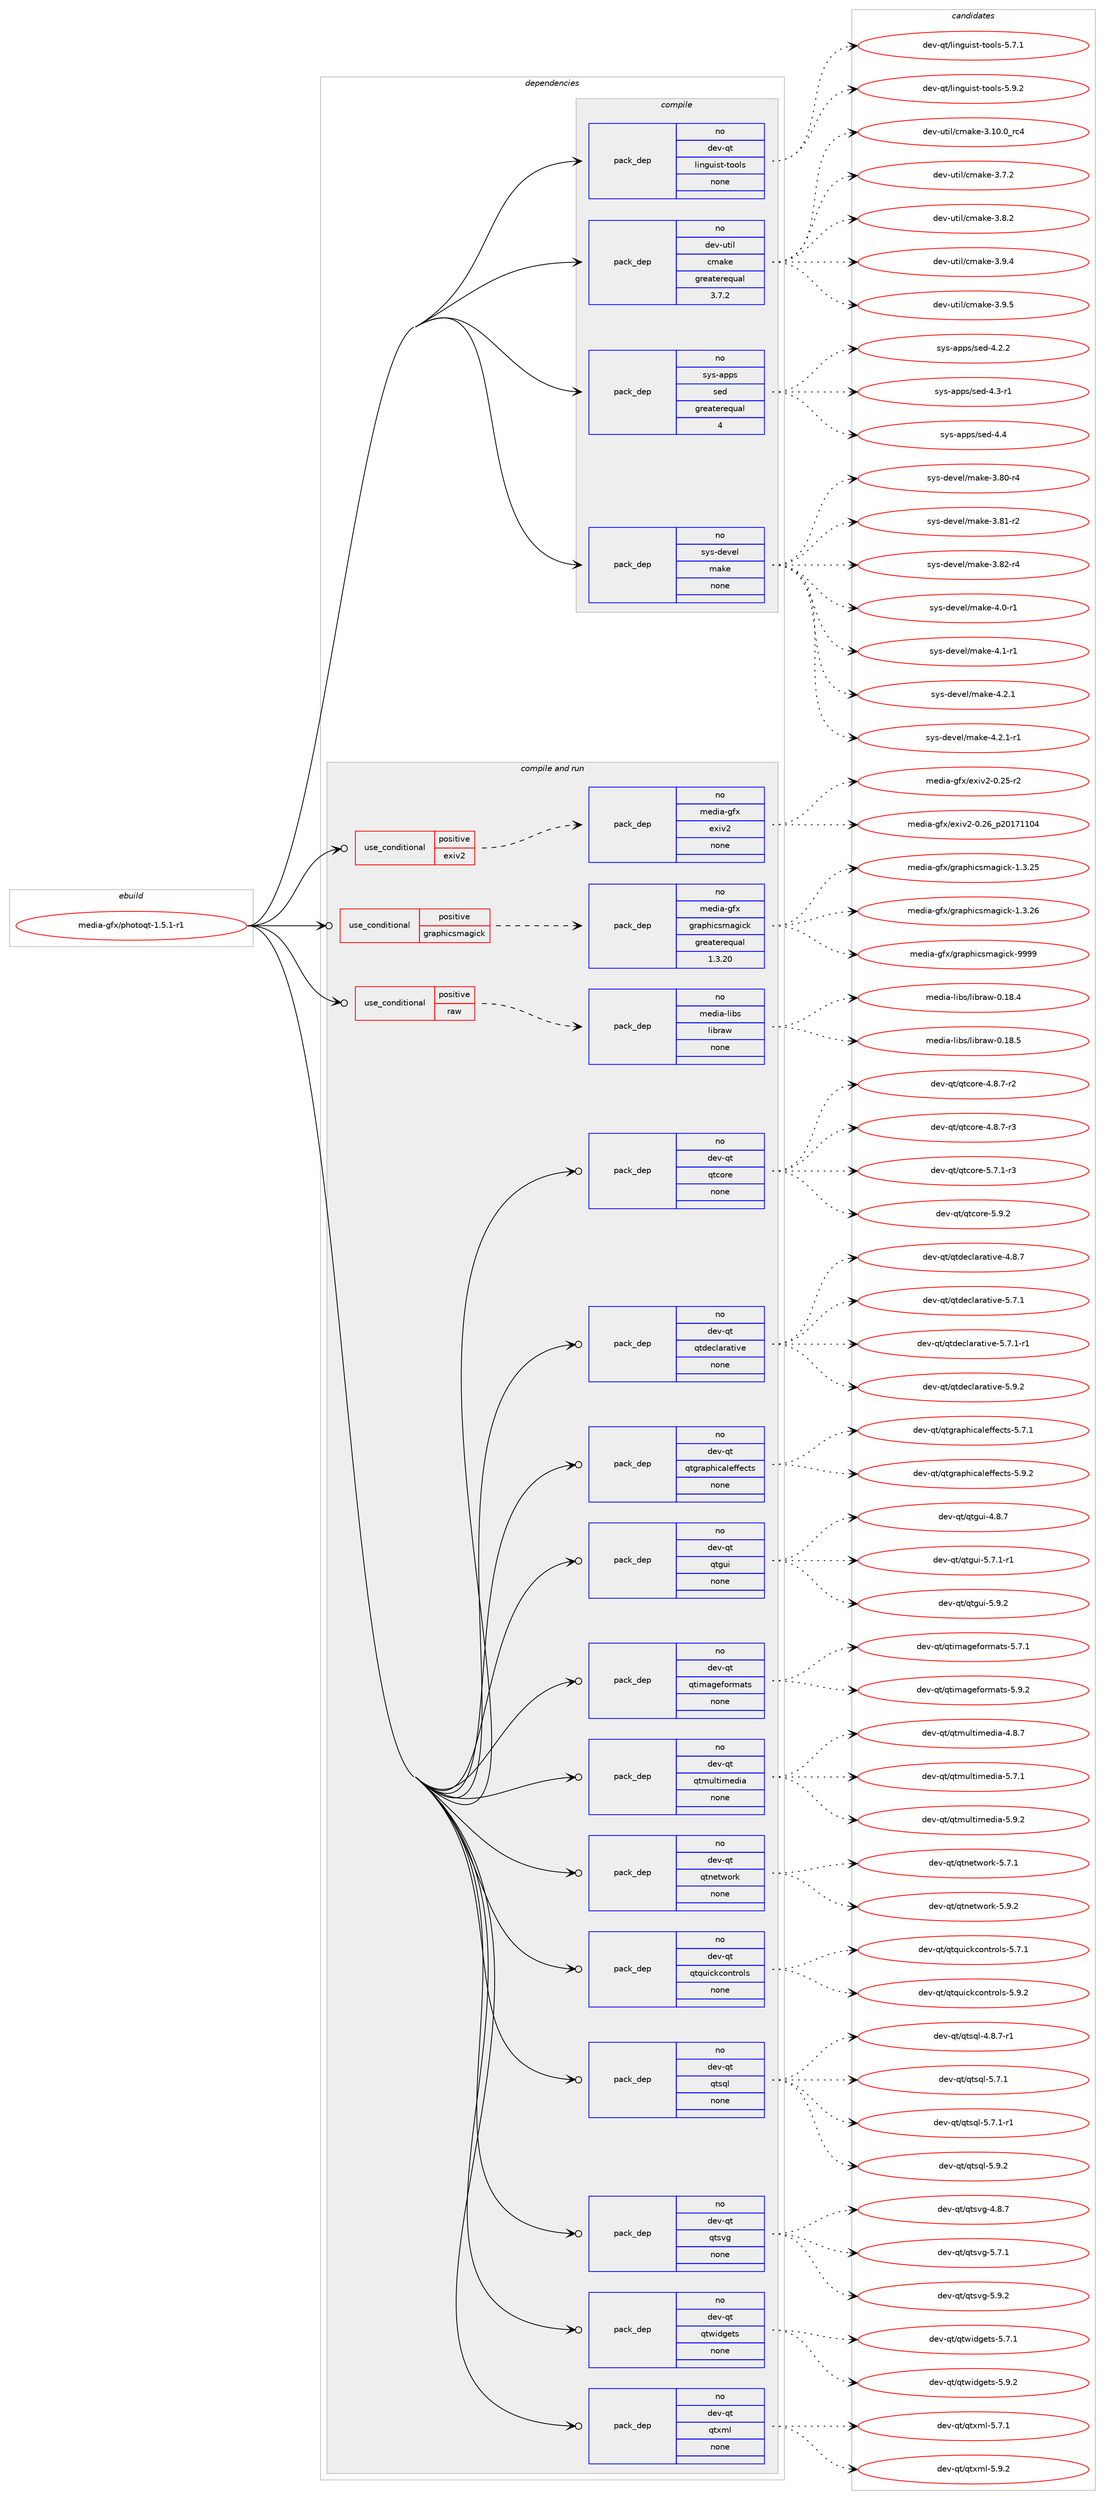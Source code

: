digraph prolog {

# *************
# Graph options
# *************

newrank=true;
concentrate=true;
compound=true;
graph [rankdir=LR,fontname=Helvetica,fontsize=10,ranksep=1.5];#, ranksep=2.5, nodesep=0.2];
edge  [arrowhead=vee];
node  [fontname=Helvetica,fontsize=10];

# **********
# The ebuild
# **********

subgraph cluster_leftcol {
color=gray;
rank=same;
label=<<i>ebuild</i>>;
id [label="media-gfx/photoqt-1.5.1-r1", color=red, width=4, href="../media-gfx/photoqt-1.5.1-r1.svg"];
}

# ****************
# The dependencies
# ****************

subgraph cluster_midcol {
color=gray;
label=<<i>dependencies</i>>;
subgraph cluster_compile {
fillcolor="#eeeeee";
style=filled;
label=<<i>compile</i>>;
subgraph pack263426 {
dependency357245 [label=<<TABLE BORDER="0" CELLBORDER="1" CELLSPACING="0" CELLPADDING="4" WIDTH="220"><TR><TD ROWSPAN="6" CELLPADDING="30">pack_dep</TD></TR><TR><TD WIDTH="110">no</TD></TR><TR><TD>dev-qt</TD></TR><TR><TD>linguist-tools</TD></TR><TR><TD>none</TD></TR><TR><TD></TD></TR></TABLE>>, shape=none, color=blue];
}
id:e -> dependency357245:w [weight=20,style="solid",arrowhead="vee"];
subgraph pack263427 {
dependency357246 [label=<<TABLE BORDER="0" CELLBORDER="1" CELLSPACING="0" CELLPADDING="4" WIDTH="220"><TR><TD ROWSPAN="6" CELLPADDING="30">pack_dep</TD></TR><TR><TD WIDTH="110">no</TD></TR><TR><TD>dev-util</TD></TR><TR><TD>cmake</TD></TR><TR><TD>greaterequal</TD></TR><TR><TD>3.7.2</TD></TR></TABLE>>, shape=none, color=blue];
}
id:e -> dependency357246:w [weight=20,style="solid",arrowhead="vee"];
subgraph pack263428 {
dependency357247 [label=<<TABLE BORDER="0" CELLBORDER="1" CELLSPACING="0" CELLPADDING="4" WIDTH="220"><TR><TD ROWSPAN="6" CELLPADDING="30">pack_dep</TD></TR><TR><TD WIDTH="110">no</TD></TR><TR><TD>sys-apps</TD></TR><TR><TD>sed</TD></TR><TR><TD>greaterequal</TD></TR><TR><TD>4</TD></TR></TABLE>>, shape=none, color=blue];
}
id:e -> dependency357247:w [weight=20,style="solid",arrowhead="vee"];
subgraph pack263429 {
dependency357248 [label=<<TABLE BORDER="0" CELLBORDER="1" CELLSPACING="0" CELLPADDING="4" WIDTH="220"><TR><TD ROWSPAN="6" CELLPADDING="30">pack_dep</TD></TR><TR><TD WIDTH="110">no</TD></TR><TR><TD>sys-devel</TD></TR><TR><TD>make</TD></TR><TR><TD>none</TD></TR><TR><TD></TD></TR></TABLE>>, shape=none, color=blue];
}
id:e -> dependency357248:w [weight=20,style="solid",arrowhead="vee"];
}
subgraph cluster_compileandrun {
fillcolor="#eeeeee";
style=filled;
label=<<i>compile and run</i>>;
subgraph cond88379 {
dependency357249 [label=<<TABLE BORDER="0" CELLBORDER="1" CELLSPACING="0" CELLPADDING="4"><TR><TD ROWSPAN="3" CELLPADDING="10">use_conditional</TD></TR><TR><TD>positive</TD></TR><TR><TD>exiv2</TD></TR></TABLE>>, shape=none, color=red];
subgraph pack263430 {
dependency357250 [label=<<TABLE BORDER="0" CELLBORDER="1" CELLSPACING="0" CELLPADDING="4" WIDTH="220"><TR><TD ROWSPAN="6" CELLPADDING="30">pack_dep</TD></TR><TR><TD WIDTH="110">no</TD></TR><TR><TD>media-gfx</TD></TR><TR><TD>exiv2</TD></TR><TR><TD>none</TD></TR><TR><TD></TD></TR></TABLE>>, shape=none, color=blue];
}
dependency357249:e -> dependency357250:w [weight=20,style="dashed",arrowhead="vee"];
}
id:e -> dependency357249:w [weight=20,style="solid",arrowhead="odotvee"];
subgraph cond88380 {
dependency357251 [label=<<TABLE BORDER="0" CELLBORDER="1" CELLSPACING="0" CELLPADDING="4"><TR><TD ROWSPAN="3" CELLPADDING="10">use_conditional</TD></TR><TR><TD>positive</TD></TR><TR><TD>graphicsmagick</TD></TR></TABLE>>, shape=none, color=red];
subgraph pack263431 {
dependency357252 [label=<<TABLE BORDER="0" CELLBORDER="1" CELLSPACING="0" CELLPADDING="4" WIDTH="220"><TR><TD ROWSPAN="6" CELLPADDING="30">pack_dep</TD></TR><TR><TD WIDTH="110">no</TD></TR><TR><TD>media-gfx</TD></TR><TR><TD>graphicsmagick</TD></TR><TR><TD>greaterequal</TD></TR><TR><TD>1.3.20</TD></TR></TABLE>>, shape=none, color=blue];
}
dependency357251:e -> dependency357252:w [weight=20,style="dashed",arrowhead="vee"];
}
id:e -> dependency357251:w [weight=20,style="solid",arrowhead="odotvee"];
subgraph cond88381 {
dependency357253 [label=<<TABLE BORDER="0" CELLBORDER="1" CELLSPACING="0" CELLPADDING="4"><TR><TD ROWSPAN="3" CELLPADDING="10">use_conditional</TD></TR><TR><TD>positive</TD></TR><TR><TD>raw</TD></TR></TABLE>>, shape=none, color=red];
subgraph pack263432 {
dependency357254 [label=<<TABLE BORDER="0" CELLBORDER="1" CELLSPACING="0" CELLPADDING="4" WIDTH="220"><TR><TD ROWSPAN="6" CELLPADDING="30">pack_dep</TD></TR><TR><TD WIDTH="110">no</TD></TR><TR><TD>media-libs</TD></TR><TR><TD>libraw</TD></TR><TR><TD>none</TD></TR><TR><TD></TD></TR></TABLE>>, shape=none, color=blue];
}
dependency357253:e -> dependency357254:w [weight=20,style="dashed",arrowhead="vee"];
}
id:e -> dependency357253:w [weight=20,style="solid",arrowhead="odotvee"];
subgraph pack263433 {
dependency357255 [label=<<TABLE BORDER="0" CELLBORDER="1" CELLSPACING="0" CELLPADDING="4" WIDTH="220"><TR><TD ROWSPAN="6" CELLPADDING="30">pack_dep</TD></TR><TR><TD WIDTH="110">no</TD></TR><TR><TD>dev-qt</TD></TR><TR><TD>qtcore</TD></TR><TR><TD>none</TD></TR><TR><TD></TD></TR></TABLE>>, shape=none, color=blue];
}
id:e -> dependency357255:w [weight=20,style="solid",arrowhead="odotvee"];
subgraph pack263434 {
dependency357256 [label=<<TABLE BORDER="0" CELLBORDER="1" CELLSPACING="0" CELLPADDING="4" WIDTH="220"><TR><TD ROWSPAN="6" CELLPADDING="30">pack_dep</TD></TR><TR><TD WIDTH="110">no</TD></TR><TR><TD>dev-qt</TD></TR><TR><TD>qtdeclarative</TD></TR><TR><TD>none</TD></TR><TR><TD></TD></TR></TABLE>>, shape=none, color=blue];
}
id:e -> dependency357256:w [weight=20,style="solid",arrowhead="odotvee"];
subgraph pack263435 {
dependency357257 [label=<<TABLE BORDER="0" CELLBORDER="1" CELLSPACING="0" CELLPADDING="4" WIDTH="220"><TR><TD ROWSPAN="6" CELLPADDING="30">pack_dep</TD></TR><TR><TD WIDTH="110">no</TD></TR><TR><TD>dev-qt</TD></TR><TR><TD>qtgraphicaleffects</TD></TR><TR><TD>none</TD></TR><TR><TD></TD></TR></TABLE>>, shape=none, color=blue];
}
id:e -> dependency357257:w [weight=20,style="solid",arrowhead="odotvee"];
subgraph pack263436 {
dependency357258 [label=<<TABLE BORDER="0" CELLBORDER="1" CELLSPACING="0" CELLPADDING="4" WIDTH="220"><TR><TD ROWSPAN="6" CELLPADDING="30">pack_dep</TD></TR><TR><TD WIDTH="110">no</TD></TR><TR><TD>dev-qt</TD></TR><TR><TD>qtgui</TD></TR><TR><TD>none</TD></TR><TR><TD></TD></TR></TABLE>>, shape=none, color=blue];
}
id:e -> dependency357258:w [weight=20,style="solid",arrowhead="odotvee"];
subgraph pack263437 {
dependency357259 [label=<<TABLE BORDER="0" CELLBORDER="1" CELLSPACING="0" CELLPADDING="4" WIDTH="220"><TR><TD ROWSPAN="6" CELLPADDING="30">pack_dep</TD></TR><TR><TD WIDTH="110">no</TD></TR><TR><TD>dev-qt</TD></TR><TR><TD>qtimageformats</TD></TR><TR><TD>none</TD></TR><TR><TD></TD></TR></TABLE>>, shape=none, color=blue];
}
id:e -> dependency357259:w [weight=20,style="solid",arrowhead="odotvee"];
subgraph pack263438 {
dependency357260 [label=<<TABLE BORDER="0" CELLBORDER="1" CELLSPACING="0" CELLPADDING="4" WIDTH="220"><TR><TD ROWSPAN="6" CELLPADDING="30">pack_dep</TD></TR><TR><TD WIDTH="110">no</TD></TR><TR><TD>dev-qt</TD></TR><TR><TD>qtmultimedia</TD></TR><TR><TD>none</TD></TR><TR><TD></TD></TR></TABLE>>, shape=none, color=blue];
}
id:e -> dependency357260:w [weight=20,style="solid",arrowhead="odotvee"];
subgraph pack263439 {
dependency357261 [label=<<TABLE BORDER="0" CELLBORDER="1" CELLSPACING="0" CELLPADDING="4" WIDTH="220"><TR><TD ROWSPAN="6" CELLPADDING="30">pack_dep</TD></TR><TR><TD WIDTH="110">no</TD></TR><TR><TD>dev-qt</TD></TR><TR><TD>qtnetwork</TD></TR><TR><TD>none</TD></TR><TR><TD></TD></TR></TABLE>>, shape=none, color=blue];
}
id:e -> dependency357261:w [weight=20,style="solid",arrowhead="odotvee"];
subgraph pack263440 {
dependency357262 [label=<<TABLE BORDER="0" CELLBORDER="1" CELLSPACING="0" CELLPADDING="4" WIDTH="220"><TR><TD ROWSPAN="6" CELLPADDING="30">pack_dep</TD></TR><TR><TD WIDTH="110">no</TD></TR><TR><TD>dev-qt</TD></TR><TR><TD>qtquickcontrols</TD></TR><TR><TD>none</TD></TR><TR><TD></TD></TR></TABLE>>, shape=none, color=blue];
}
id:e -> dependency357262:w [weight=20,style="solid",arrowhead="odotvee"];
subgraph pack263441 {
dependency357263 [label=<<TABLE BORDER="0" CELLBORDER="1" CELLSPACING="0" CELLPADDING="4" WIDTH="220"><TR><TD ROWSPAN="6" CELLPADDING="30">pack_dep</TD></TR><TR><TD WIDTH="110">no</TD></TR><TR><TD>dev-qt</TD></TR><TR><TD>qtsql</TD></TR><TR><TD>none</TD></TR><TR><TD></TD></TR></TABLE>>, shape=none, color=blue];
}
id:e -> dependency357263:w [weight=20,style="solid",arrowhead="odotvee"];
subgraph pack263442 {
dependency357264 [label=<<TABLE BORDER="0" CELLBORDER="1" CELLSPACING="0" CELLPADDING="4" WIDTH="220"><TR><TD ROWSPAN="6" CELLPADDING="30">pack_dep</TD></TR><TR><TD WIDTH="110">no</TD></TR><TR><TD>dev-qt</TD></TR><TR><TD>qtsvg</TD></TR><TR><TD>none</TD></TR><TR><TD></TD></TR></TABLE>>, shape=none, color=blue];
}
id:e -> dependency357264:w [weight=20,style="solid",arrowhead="odotvee"];
subgraph pack263443 {
dependency357265 [label=<<TABLE BORDER="0" CELLBORDER="1" CELLSPACING="0" CELLPADDING="4" WIDTH="220"><TR><TD ROWSPAN="6" CELLPADDING="30">pack_dep</TD></TR><TR><TD WIDTH="110">no</TD></TR><TR><TD>dev-qt</TD></TR><TR><TD>qtwidgets</TD></TR><TR><TD>none</TD></TR><TR><TD></TD></TR></TABLE>>, shape=none, color=blue];
}
id:e -> dependency357265:w [weight=20,style="solid",arrowhead="odotvee"];
subgraph pack263444 {
dependency357266 [label=<<TABLE BORDER="0" CELLBORDER="1" CELLSPACING="0" CELLPADDING="4" WIDTH="220"><TR><TD ROWSPAN="6" CELLPADDING="30">pack_dep</TD></TR><TR><TD WIDTH="110">no</TD></TR><TR><TD>dev-qt</TD></TR><TR><TD>qtxml</TD></TR><TR><TD>none</TD></TR><TR><TD></TD></TR></TABLE>>, shape=none, color=blue];
}
id:e -> dependency357266:w [weight=20,style="solid",arrowhead="odotvee"];
}
subgraph cluster_run {
fillcolor="#eeeeee";
style=filled;
label=<<i>run</i>>;
}
}

# **************
# The candidates
# **************

subgraph cluster_choices {
rank=same;
color=gray;
label=<<i>candidates</i>>;

subgraph choice263426 {
color=black;
nodesep=1;
choice100101118451131164710810511010311710511511645116111111108115455346554649 [label="dev-qt/linguist-tools-5.7.1", color=red, width=4,href="../dev-qt/linguist-tools-5.7.1.svg"];
choice100101118451131164710810511010311710511511645116111111108115455346574650 [label="dev-qt/linguist-tools-5.9.2", color=red, width=4,href="../dev-qt/linguist-tools-5.9.2.svg"];
dependency357245:e -> choice100101118451131164710810511010311710511511645116111111108115455346554649:w [style=dotted,weight="100"];
dependency357245:e -> choice100101118451131164710810511010311710511511645116111111108115455346574650:w [style=dotted,weight="100"];
}
subgraph choice263427 {
color=black;
nodesep=1;
choice1001011184511711610510847991099710710145514649484648951149952 [label="dev-util/cmake-3.10.0_rc4", color=red, width=4,href="../dev-util/cmake-3.10.0_rc4.svg"];
choice10010111845117116105108479910997107101455146554650 [label="dev-util/cmake-3.7.2", color=red, width=4,href="../dev-util/cmake-3.7.2.svg"];
choice10010111845117116105108479910997107101455146564650 [label="dev-util/cmake-3.8.2", color=red, width=4,href="../dev-util/cmake-3.8.2.svg"];
choice10010111845117116105108479910997107101455146574652 [label="dev-util/cmake-3.9.4", color=red, width=4,href="../dev-util/cmake-3.9.4.svg"];
choice10010111845117116105108479910997107101455146574653 [label="dev-util/cmake-3.9.5", color=red, width=4,href="../dev-util/cmake-3.9.5.svg"];
dependency357246:e -> choice1001011184511711610510847991099710710145514649484648951149952:w [style=dotted,weight="100"];
dependency357246:e -> choice10010111845117116105108479910997107101455146554650:w [style=dotted,weight="100"];
dependency357246:e -> choice10010111845117116105108479910997107101455146564650:w [style=dotted,weight="100"];
dependency357246:e -> choice10010111845117116105108479910997107101455146574652:w [style=dotted,weight="100"];
dependency357246:e -> choice10010111845117116105108479910997107101455146574653:w [style=dotted,weight="100"];
}
subgraph choice263428 {
color=black;
nodesep=1;
choice115121115459711211211547115101100455246504650 [label="sys-apps/sed-4.2.2", color=red, width=4,href="../sys-apps/sed-4.2.2.svg"];
choice115121115459711211211547115101100455246514511449 [label="sys-apps/sed-4.3-r1", color=red, width=4,href="../sys-apps/sed-4.3-r1.svg"];
choice11512111545971121121154711510110045524652 [label="sys-apps/sed-4.4", color=red, width=4,href="../sys-apps/sed-4.4.svg"];
dependency357247:e -> choice115121115459711211211547115101100455246504650:w [style=dotted,weight="100"];
dependency357247:e -> choice115121115459711211211547115101100455246514511449:w [style=dotted,weight="100"];
dependency357247:e -> choice11512111545971121121154711510110045524652:w [style=dotted,weight="100"];
}
subgraph choice263429 {
color=black;
nodesep=1;
choice11512111545100101118101108471099710710145514656484511452 [label="sys-devel/make-3.80-r4", color=red, width=4,href="../sys-devel/make-3.80-r4.svg"];
choice11512111545100101118101108471099710710145514656494511450 [label="sys-devel/make-3.81-r2", color=red, width=4,href="../sys-devel/make-3.81-r2.svg"];
choice11512111545100101118101108471099710710145514656504511452 [label="sys-devel/make-3.82-r4", color=red, width=4,href="../sys-devel/make-3.82-r4.svg"];
choice115121115451001011181011084710997107101455246484511449 [label="sys-devel/make-4.0-r1", color=red, width=4,href="../sys-devel/make-4.0-r1.svg"];
choice115121115451001011181011084710997107101455246494511449 [label="sys-devel/make-4.1-r1", color=red, width=4,href="../sys-devel/make-4.1-r1.svg"];
choice115121115451001011181011084710997107101455246504649 [label="sys-devel/make-4.2.1", color=red, width=4,href="../sys-devel/make-4.2.1.svg"];
choice1151211154510010111810110847109971071014552465046494511449 [label="sys-devel/make-4.2.1-r1", color=red, width=4,href="../sys-devel/make-4.2.1-r1.svg"];
dependency357248:e -> choice11512111545100101118101108471099710710145514656484511452:w [style=dotted,weight="100"];
dependency357248:e -> choice11512111545100101118101108471099710710145514656494511450:w [style=dotted,weight="100"];
dependency357248:e -> choice11512111545100101118101108471099710710145514656504511452:w [style=dotted,weight="100"];
dependency357248:e -> choice115121115451001011181011084710997107101455246484511449:w [style=dotted,weight="100"];
dependency357248:e -> choice115121115451001011181011084710997107101455246494511449:w [style=dotted,weight="100"];
dependency357248:e -> choice115121115451001011181011084710997107101455246504649:w [style=dotted,weight="100"];
dependency357248:e -> choice1151211154510010111810110847109971071014552465046494511449:w [style=dotted,weight="100"];
}
subgraph choice263430 {
color=black;
nodesep=1;
choice1091011001059745103102120471011201051185045484650534511450 [label="media-gfx/exiv2-0.25-r2", color=red, width=4,href="../media-gfx/exiv2-0.25-r2.svg"];
choice109101100105974510310212047101120105118504548465054951125048495549494852 [label="media-gfx/exiv2-0.26_p20171104", color=red, width=4,href="../media-gfx/exiv2-0.26_p20171104.svg"];
dependency357250:e -> choice1091011001059745103102120471011201051185045484650534511450:w [style=dotted,weight="100"];
dependency357250:e -> choice109101100105974510310212047101120105118504548465054951125048495549494852:w [style=dotted,weight="100"];
}
subgraph choice263431 {
color=black;
nodesep=1;
choice1091011001059745103102120471031149711210410599115109971031059910745494651465053 [label="media-gfx/graphicsmagick-1.3.25", color=red, width=4,href="../media-gfx/graphicsmagick-1.3.25.svg"];
choice1091011001059745103102120471031149711210410599115109971031059910745494651465054 [label="media-gfx/graphicsmagick-1.3.26", color=red, width=4,href="../media-gfx/graphicsmagick-1.3.26.svg"];
choice109101100105974510310212047103114971121041059911510997103105991074557575757 [label="media-gfx/graphicsmagick-9999", color=red, width=4,href="../media-gfx/graphicsmagick-9999.svg"];
dependency357252:e -> choice1091011001059745103102120471031149711210410599115109971031059910745494651465053:w [style=dotted,weight="100"];
dependency357252:e -> choice1091011001059745103102120471031149711210410599115109971031059910745494651465054:w [style=dotted,weight="100"];
dependency357252:e -> choice109101100105974510310212047103114971121041059911510997103105991074557575757:w [style=dotted,weight="100"];
}
subgraph choice263432 {
color=black;
nodesep=1;
choice10910110010597451081059811547108105981149711945484649564652 [label="media-libs/libraw-0.18.4", color=red, width=4,href="../media-libs/libraw-0.18.4.svg"];
choice10910110010597451081059811547108105981149711945484649564653 [label="media-libs/libraw-0.18.5", color=red, width=4,href="../media-libs/libraw-0.18.5.svg"];
dependency357254:e -> choice10910110010597451081059811547108105981149711945484649564652:w [style=dotted,weight="100"];
dependency357254:e -> choice10910110010597451081059811547108105981149711945484649564653:w [style=dotted,weight="100"];
}
subgraph choice263433 {
color=black;
nodesep=1;
choice1001011184511311647113116991111141014552465646554511450 [label="dev-qt/qtcore-4.8.7-r2", color=red, width=4,href="../dev-qt/qtcore-4.8.7-r2.svg"];
choice1001011184511311647113116991111141014552465646554511451 [label="dev-qt/qtcore-4.8.7-r3", color=red, width=4,href="../dev-qt/qtcore-4.8.7-r3.svg"];
choice1001011184511311647113116991111141014553465546494511451 [label="dev-qt/qtcore-5.7.1-r3", color=red, width=4,href="../dev-qt/qtcore-5.7.1-r3.svg"];
choice100101118451131164711311699111114101455346574650 [label="dev-qt/qtcore-5.9.2", color=red, width=4,href="../dev-qt/qtcore-5.9.2.svg"];
dependency357255:e -> choice1001011184511311647113116991111141014552465646554511450:w [style=dotted,weight="100"];
dependency357255:e -> choice1001011184511311647113116991111141014552465646554511451:w [style=dotted,weight="100"];
dependency357255:e -> choice1001011184511311647113116991111141014553465546494511451:w [style=dotted,weight="100"];
dependency357255:e -> choice100101118451131164711311699111114101455346574650:w [style=dotted,weight="100"];
}
subgraph choice263434 {
color=black;
nodesep=1;
choice1001011184511311647113116100101991089711497116105118101455246564655 [label="dev-qt/qtdeclarative-4.8.7", color=red, width=4,href="../dev-qt/qtdeclarative-4.8.7.svg"];
choice1001011184511311647113116100101991089711497116105118101455346554649 [label="dev-qt/qtdeclarative-5.7.1", color=red, width=4,href="../dev-qt/qtdeclarative-5.7.1.svg"];
choice10010111845113116471131161001019910897114971161051181014553465546494511449 [label="dev-qt/qtdeclarative-5.7.1-r1", color=red, width=4,href="../dev-qt/qtdeclarative-5.7.1-r1.svg"];
choice1001011184511311647113116100101991089711497116105118101455346574650 [label="dev-qt/qtdeclarative-5.9.2", color=red, width=4,href="../dev-qt/qtdeclarative-5.9.2.svg"];
dependency357256:e -> choice1001011184511311647113116100101991089711497116105118101455246564655:w [style=dotted,weight="100"];
dependency357256:e -> choice1001011184511311647113116100101991089711497116105118101455346554649:w [style=dotted,weight="100"];
dependency357256:e -> choice10010111845113116471131161001019910897114971161051181014553465546494511449:w [style=dotted,weight="100"];
dependency357256:e -> choice1001011184511311647113116100101991089711497116105118101455346574650:w [style=dotted,weight="100"];
}
subgraph choice263435 {
color=black;
nodesep=1;
choice100101118451131164711311610311497112104105999710810110210210199116115455346554649 [label="dev-qt/qtgraphicaleffects-5.7.1", color=red, width=4,href="../dev-qt/qtgraphicaleffects-5.7.1.svg"];
choice100101118451131164711311610311497112104105999710810110210210199116115455346574650 [label="dev-qt/qtgraphicaleffects-5.9.2", color=red, width=4,href="../dev-qt/qtgraphicaleffects-5.9.2.svg"];
dependency357257:e -> choice100101118451131164711311610311497112104105999710810110210210199116115455346554649:w [style=dotted,weight="100"];
dependency357257:e -> choice100101118451131164711311610311497112104105999710810110210210199116115455346574650:w [style=dotted,weight="100"];
}
subgraph choice263436 {
color=black;
nodesep=1;
choice1001011184511311647113116103117105455246564655 [label="dev-qt/qtgui-4.8.7", color=red, width=4,href="../dev-qt/qtgui-4.8.7.svg"];
choice10010111845113116471131161031171054553465546494511449 [label="dev-qt/qtgui-5.7.1-r1", color=red, width=4,href="../dev-qt/qtgui-5.7.1-r1.svg"];
choice1001011184511311647113116103117105455346574650 [label="dev-qt/qtgui-5.9.2", color=red, width=4,href="../dev-qt/qtgui-5.9.2.svg"];
dependency357258:e -> choice1001011184511311647113116103117105455246564655:w [style=dotted,weight="100"];
dependency357258:e -> choice10010111845113116471131161031171054553465546494511449:w [style=dotted,weight="100"];
dependency357258:e -> choice1001011184511311647113116103117105455346574650:w [style=dotted,weight="100"];
}
subgraph choice263437 {
color=black;
nodesep=1;
choice10010111845113116471131161051099710310110211111410997116115455346554649 [label="dev-qt/qtimageformats-5.7.1", color=red, width=4,href="../dev-qt/qtimageformats-5.7.1.svg"];
choice10010111845113116471131161051099710310110211111410997116115455346574650 [label="dev-qt/qtimageformats-5.9.2", color=red, width=4,href="../dev-qt/qtimageformats-5.9.2.svg"];
dependency357259:e -> choice10010111845113116471131161051099710310110211111410997116115455346554649:w [style=dotted,weight="100"];
dependency357259:e -> choice10010111845113116471131161051099710310110211111410997116115455346574650:w [style=dotted,weight="100"];
}
subgraph choice263438 {
color=black;
nodesep=1;
choice100101118451131164711311610911710811610510910110010597455246564655 [label="dev-qt/qtmultimedia-4.8.7", color=red, width=4,href="../dev-qt/qtmultimedia-4.8.7.svg"];
choice100101118451131164711311610911710811610510910110010597455346554649 [label="dev-qt/qtmultimedia-5.7.1", color=red, width=4,href="../dev-qt/qtmultimedia-5.7.1.svg"];
choice100101118451131164711311610911710811610510910110010597455346574650 [label="dev-qt/qtmultimedia-5.9.2", color=red, width=4,href="../dev-qt/qtmultimedia-5.9.2.svg"];
dependency357260:e -> choice100101118451131164711311610911710811610510910110010597455246564655:w [style=dotted,weight="100"];
dependency357260:e -> choice100101118451131164711311610911710811610510910110010597455346554649:w [style=dotted,weight="100"];
dependency357260:e -> choice100101118451131164711311610911710811610510910110010597455346574650:w [style=dotted,weight="100"];
}
subgraph choice263439 {
color=black;
nodesep=1;
choice1001011184511311647113116110101116119111114107455346554649 [label="dev-qt/qtnetwork-5.7.1", color=red, width=4,href="../dev-qt/qtnetwork-5.7.1.svg"];
choice1001011184511311647113116110101116119111114107455346574650 [label="dev-qt/qtnetwork-5.9.2", color=red, width=4,href="../dev-qt/qtnetwork-5.9.2.svg"];
dependency357261:e -> choice1001011184511311647113116110101116119111114107455346554649:w [style=dotted,weight="100"];
dependency357261:e -> choice1001011184511311647113116110101116119111114107455346574650:w [style=dotted,weight="100"];
}
subgraph choice263440 {
color=black;
nodesep=1;
choice10010111845113116471131161131171059910799111110116114111108115455346554649 [label="dev-qt/qtquickcontrols-5.7.1", color=red, width=4,href="../dev-qt/qtquickcontrols-5.7.1.svg"];
choice10010111845113116471131161131171059910799111110116114111108115455346574650 [label="dev-qt/qtquickcontrols-5.9.2", color=red, width=4,href="../dev-qt/qtquickcontrols-5.9.2.svg"];
dependency357262:e -> choice10010111845113116471131161131171059910799111110116114111108115455346554649:w [style=dotted,weight="100"];
dependency357262:e -> choice10010111845113116471131161131171059910799111110116114111108115455346574650:w [style=dotted,weight="100"];
}
subgraph choice263441 {
color=black;
nodesep=1;
choice10010111845113116471131161151131084552465646554511449 [label="dev-qt/qtsql-4.8.7-r1", color=red, width=4,href="../dev-qt/qtsql-4.8.7-r1.svg"];
choice1001011184511311647113116115113108455346554649 [label="dev-qt/qtsql-5.7.1", color=red, width=4,href="../dev-qt/qtsql-5.7.1.svg"];
choice10010111845113116471131161151131084553465546494511449 [label="dev-qt/qtsql-5.7.1-r1", color=red, width=4,href="../dev-qt/qtsql-5.7.1-r1.svg"];
choice1001011184511311647113116115113108455346574650 [label="dev-qt/qtsql-5.9.2", color=red, width=4,href="../dev-qt/qtsql-5.9.2.svg"];
dependency357263:e -> choice10010111845113116471131161151131084552465646554511449:w [style=dotted,weight="100"];
dependency357263:e -> choice1001011184511311647113116115113108455346554649:w [style=dotted,weight="100"];
dependency357263:e -> choice10010111845113116471131161151131084553465546494511449:w [style=dotted,weight="100"];
dependency357263:e -> choice1001011184511311647113116115113108455346574650:w [style=dotted,weight="100"];
}
subgraph choice263442 {
color=black;
nodesep=1;
choice1001011184511311647113116115118103455246564655 [label="dev-qt/qtsvg-4.8.7", color=red, width=4,href="../dev-qt/qtsvg-4.8.7.svg"];
choice1001011184511311647113116115118103455346554649 [label="dev-qt/qtsvg-5.7.1", color=red, width=4,href="../dev-qt/qtsvg-5.7.1.svg"];
choice1001011184511311647113116115118103455346574650 [label="dev-qt/qtsvg-5.9.2", color=red, width=4,href="../dev-qt/qtsvg-5.9.2.svg"];
dependency357264:e -> choice1001011184511311647113116115118103455246564655:w [style=dotted,weight="100"];
dependency357264:e -> choice1001011184511311647113116115118103455346554649:w [style=dotted,weight="100"];
dependency357264:e -> choice1001011184511311647113116115118103455346574650:w [style=dotted,weight="100"];
}
subgraph choice263443 {
color=black;
nodesep=1;
choice1001011184511311647113116119105100103101116115455346554649 [label="dev-qt/qtwidgets-5.7.1", color=red, width=4,href="../dev-qt/qtwidgets-5.7.1.svg"];
choice1001011184511311647113116119105100103101116115455346574650 [label="dev-qt/qtwidgets-5.9.2", color=red, width=4,href="../dev-qt/qtwidgets-5.9.2.svg"];
dependency357265:e -> choice1001011184511311647113116119105100103101116115455346554649:w [style=dotted,weight="100"];
dependency357265:e -> choice1001011184511311647113116119105100103101116115455346574650:w [style=dotted,weight="100"];
}
subgraph choice263444 {
color=black;
nodesep=1;
choice1001011184511311647113116120109108455346554649 [label="dev-qt/qtxml-5.7.1", color=red, width=4,href="../dev-qt/qtxml-5.7.1.svg"];
choice1001011184511311647113116120109108455346574650 [label="dev-qt/qtxml-5.9.2", color=red, width=4,href="../dev-qt/qtxml-5.9.2.svg"];
dependency357266:e -> choice1001011184511311647113116120109108455346554649:w [style=dotted,weight="100"];
dependency357266:e -> choice1001011184511311647113116120109108455346574650:w [style=dotted,weight="100"];
}
}

}
